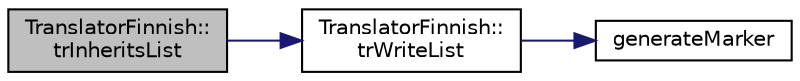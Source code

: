 digraph "TranslatorFinnish::trInheritsList"
{
 // LATEX_PDF_SIZE
  edge [fontname="Helvetica",fontsize="10",labelfontname="Helvetica",labelfontsize="10"];
  node [fontname="Helvetica",fontsize="10",shape=record];
  rankdir="LR";
  Node1 [label="TranslatorFinnish::\ltrInheritsList",height=0.2,width=0.4,color="black", fillcolor="grey75", style="filled", fontcolor="black",tooltip=" "];
  Node1 -> Node2 [color="midnightblue",fontsize="10",style="solid"];
  Node2 [label="TranslatorFinnish::\ltrWriteList",height=0.2,width=0.4,color="black", fillcolor="white", style="filled",URL="$classTranslatorFinnish.html#abd69cd5ff5d26feb4f8a212cc0bf51b0",tooltip=" "];
  Node2 -> Node3 [color="midnightblue",fontsize="10",style="solid"];
  Node3 [label="generateMarker",height=0.2,width=0.4,color="black", fillcolor="white", style="filled",URL="$util_8cpp.html#a5530a73bd518581ac62e4eee5bc2f6db",tooltip=" "];
}
